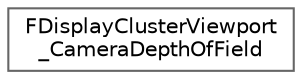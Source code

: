 digraph "Graphical Class Hierarchy"
{
 // INTERACTIVE_SVG=YES
 // LATEX_PDF_SIZE
  bgcolor="transparent";
  edge [fontname=Helvetica,fontsize=10,labelfontname=Helvetica,labelfontsize=10];
  node [fontname=Helvetica,fontsize=10,shape=box,height=0.2,width=0.4];
  rankdir="LR";
  Node0 [id="Node000000",label="FDisplayClusterViewport\l_CameraDepthOfField",height=0.2,width=0.4,color="grey40", fillcolor="white", style="filled",URL="$d9/da1/classFDisplayClusterViewport__CameraDepthOfField.html",tooltip="Settings for the camera depth of field blur."];
}
